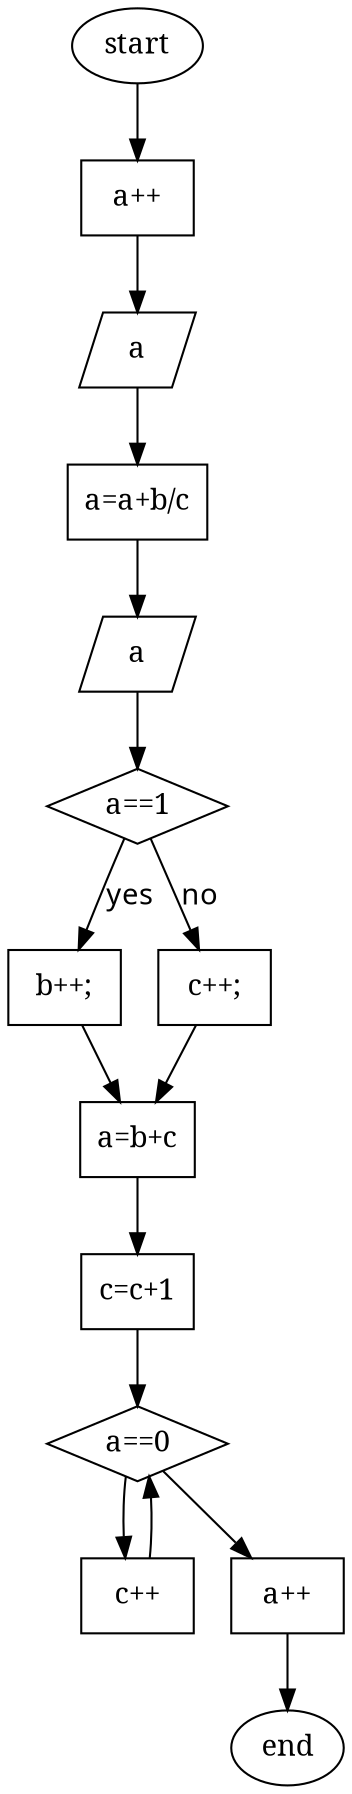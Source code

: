 digraph {
edge [fontname="FangSong"];
node [shape=box, fontname="SimSun" size="20,20"];
start [shape=ellipse, label="start"];
start->equal1;
equal1 [shape=box, label="a++"];
equal1->equal2;
equal2 [shape=parallelogram, label="a"];
equal2->equal3;
equal3 [shape=box, label="a=a+b/c"];
equal3->equal4;
equal4 [shape=parallelogram, label="a"];
equal4->equal5
equal5 [shape=diamond, label="a==1"];
equal5->equal6[label="yes"];
equal6 [shape=box, label="b++;
"];
equal5->equal7[label="no"];
equal7 [shape=box, label="c++;
"];
equal6,equal7->equal8;
equal8 [shape=box, label="a=b+c"];
equal8->equal9;
equal9 [shape=box, label="c=c+1"];
equal9->equal10
equal10 [shape=diamond, label="a==0"];
equal10->equal11
equal11 [shape=box, label="c++
"];
equal11->equal10
equal10->equal12;
equal12 [shape=box, label="a++"];
equal12->end;
end [shape=ellipse, label="end"];
}